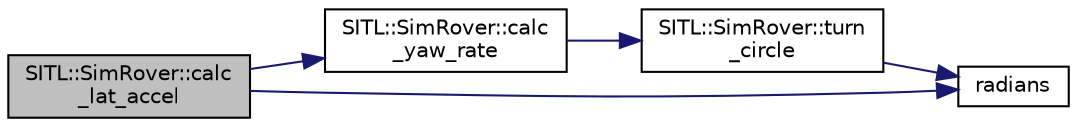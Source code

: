 digraph "SITL::SimRover::calc_lat_accel"
{
 // INTERACTIVE_SVG=YES
  edge [fontname="Helvetica",fontsize="10",labelfontname="Helvetica",labelfontsize="10"];
  node [fontname="Helvetica",fontsize="10",shape=record];
  rankdir="LR";
  Node1 [label="SITL::SimRover::calc\l_lat_accel",height=0.2,width=0.4,color="black", fillcolor="grey75", style="filled", fontcolor="black"];
  Node1 -> Node2 [color="midnightblue",fontsize="10",style="solid",fontname="Helvetica"];
  Node2 [label="SITL::SimRover::calc\l_yaw_rate",height=0.2,width=0.4,color="black", fillcolor="white", style="filled",URL="$classSITL_1_1SimRover.html#a0e5ffe8b116b7757718f7c8b017c3a59"];
  Node2 -> Node3 [color="midnightblue",fontsize="10",style="solid",fontname="Helvetica"];
  Node3 [label="SITL::SimRover::turn\l_circle",height=0.2,width=0.4,color="black", fillcolor="white", style="filled",URL="$classSITL_1_1SimRover.html#aeb6cb787f19da070344d8ee10ae78e73"];
  Node3 -> Node4 [color="midnightblue",fontsize="10",style="solid",fontname="Helvetica"];
  Node4 [label="radians",height=0.2,width=0.4,color="black", fillcolor="white", style="filled",URL="$AP__Math_8h.html#a75b14352ec1c95a8276af9a0813cfdc3"];
  Node1 -> Node4 [color="midnightblue",fontsize="10",style="solid",fontname="Helvetica"];
}
